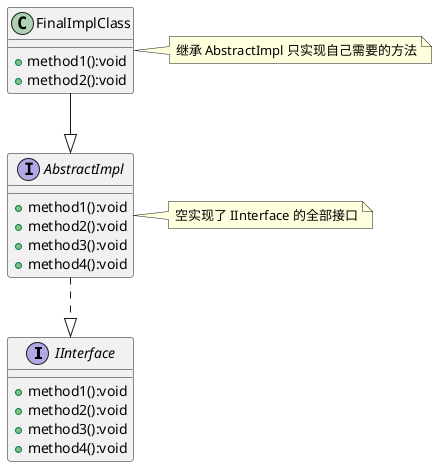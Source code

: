 @startuml

class IInterface
abstract class AbstractImpl
note right: 空实现了 IInterface 的全部接口
class FinalImplClass
note right: 继承 AbstractImpl 只实现自己需要的方法

AbstractImpl ..|> IInterface
FinalImplClass --|> AbstractImpl

class FinalImplClass {
    + method1():void
    + method2():void
}

interface AbstractImpl {
    + method1():void
    + method2():void
    + method3():void
    + method4():void
}

interface IInterface {
    + method1():void
    + method2():void
    + method3():void
    + method4():void
}

@enduml